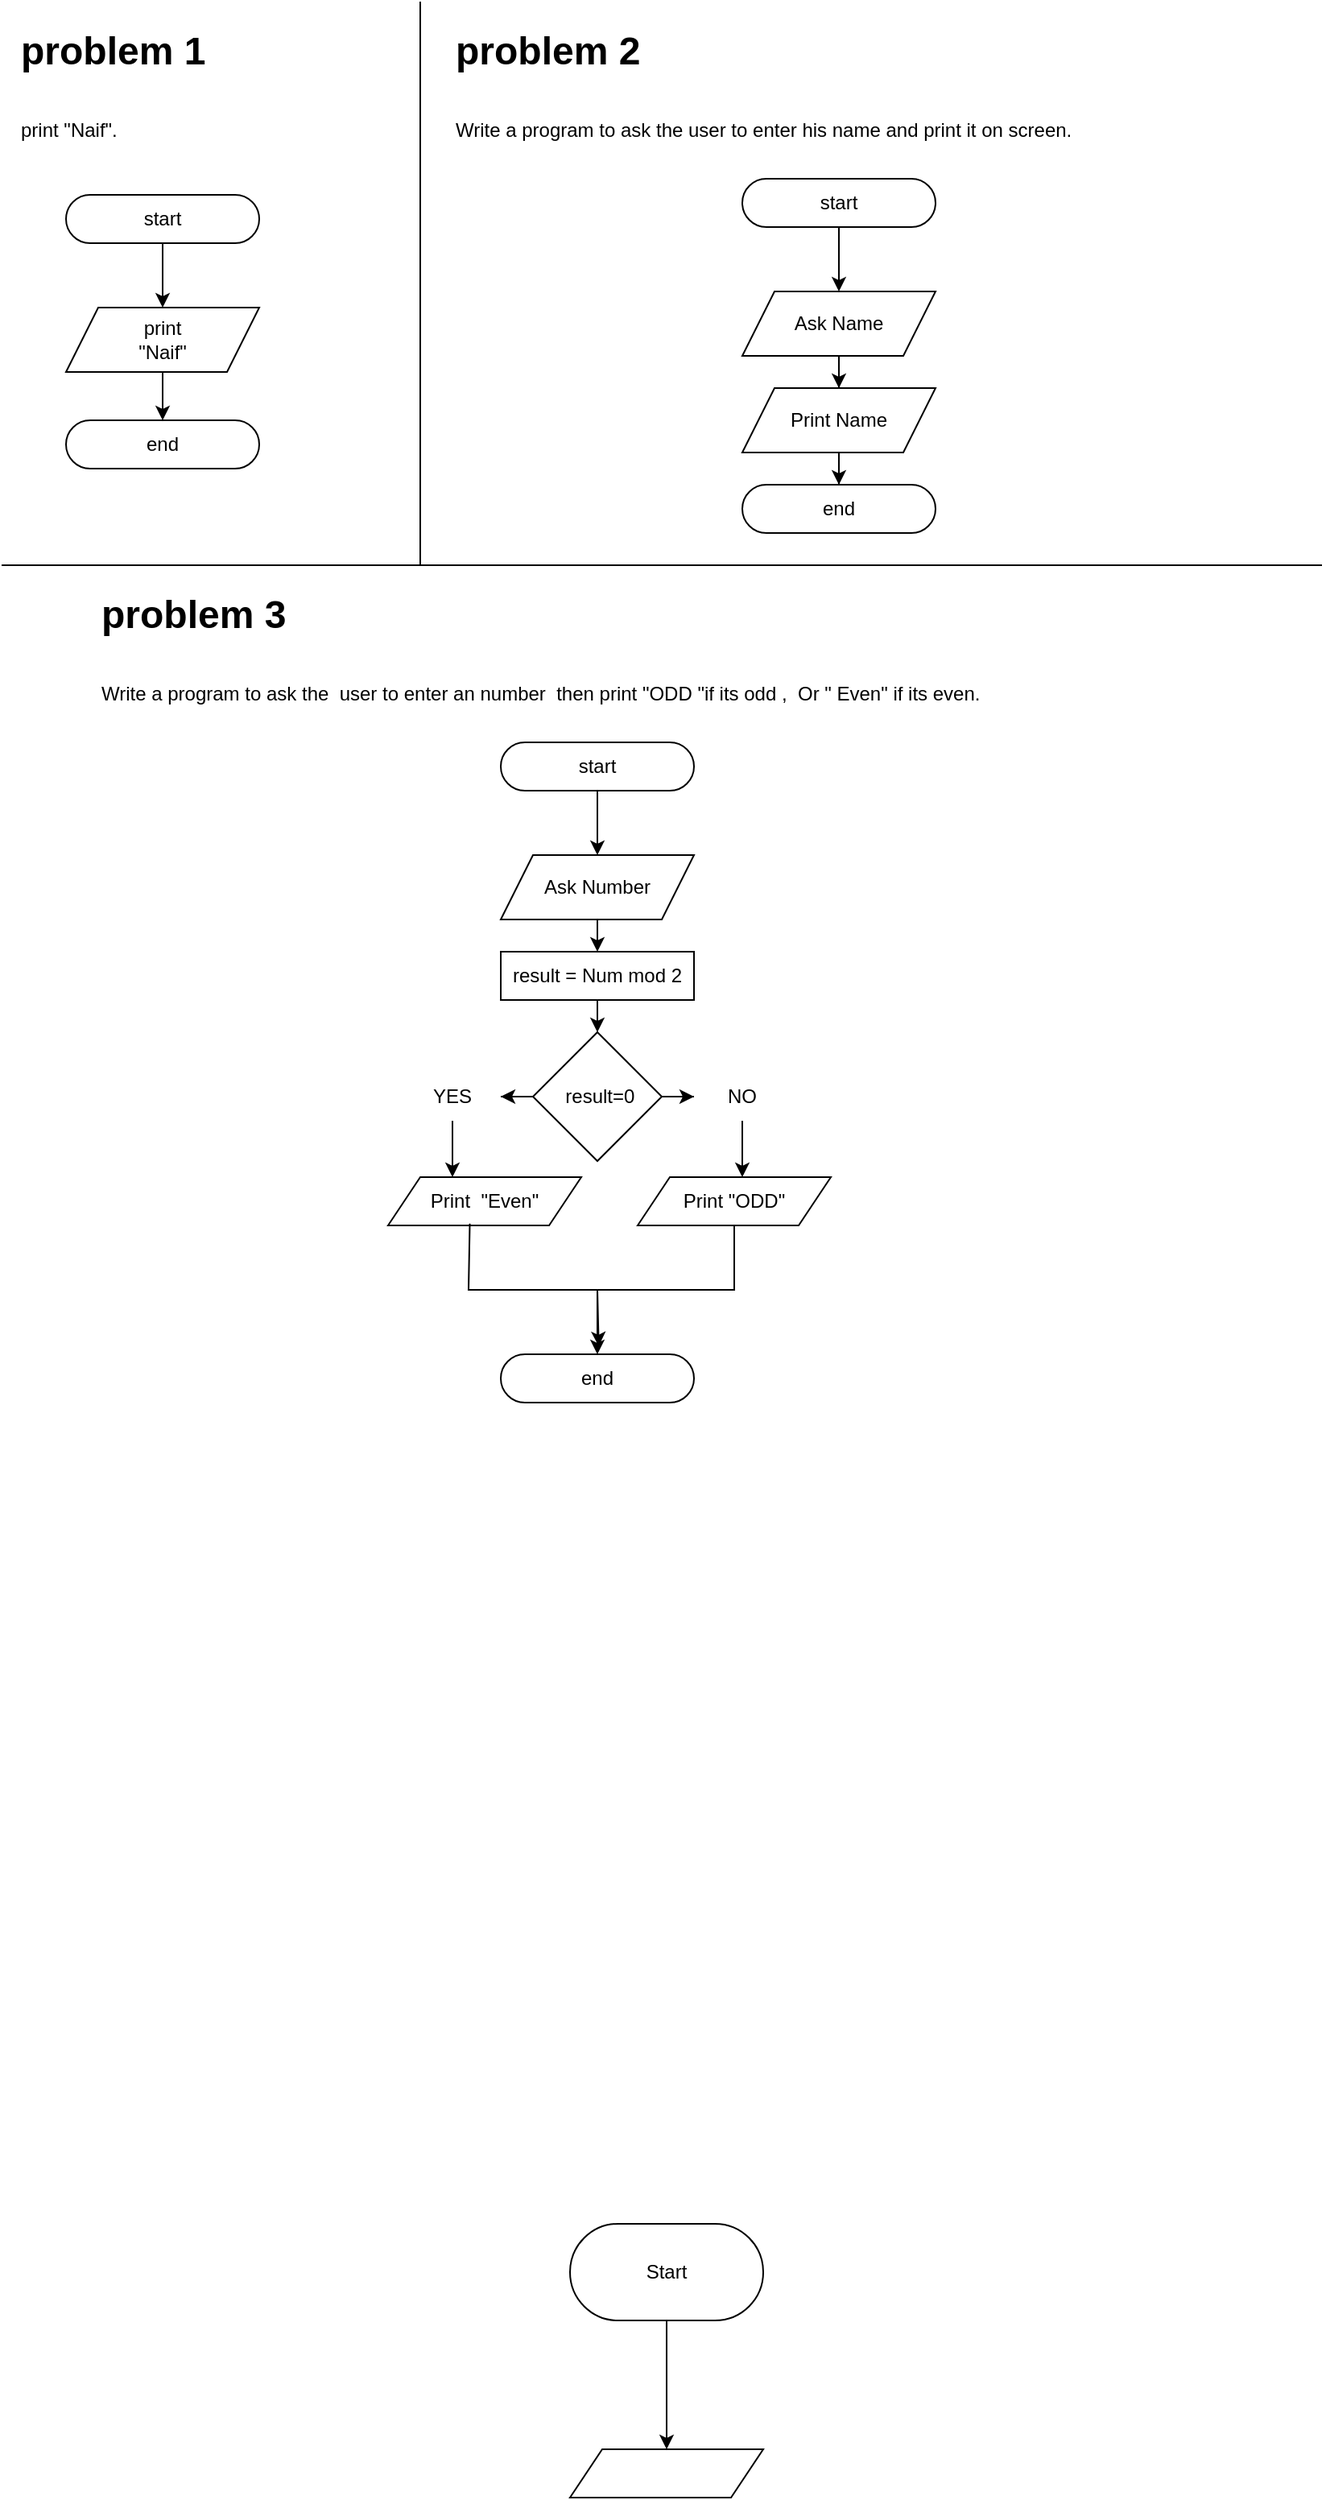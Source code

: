<mxfile version="26.0.10">
  <diagram name="Page-1" id="ddUY0-JBl0YZsYEiuBf4">
    <mxGraphModel dx="610" dy="354" grid="1" gridSize="10" guides="1" tooltips="1" connect="1" arrows="1" fold="1" page="1" pageScale="1" pageWidth="827" pageHeight="1169" math="0" shadow="0">
      <root>
        <mxCell id="0" />
        <mxCell id="1" parent="0" />
        <mxCell id="8YABR_l0edWi9X-4XDio-1" value="end" style="rounded=1;whiteSpace=wrap;html=1;arcSize=50;" vertex="1" parent="1">
          <mxGeometry x="40" y="260" width="120" height="30" as="geometry" />
        </mxCell>
        <mxCell id="8YABR_l0edWi9X-4XDio-6" value="" style="edgeStyle=orthogonalEdgeStyle;rounded=0;orthogonalLoop=1;jettySize=auto;html=1;" edge="1" parent="1" source="8YABR_l0edWi9X-4XDio-2" target="8YABR_l0edWi9X-4XDio-1">
          <mxGeometry relative="1" as="geometry" />
        </mxCell>
        <mxCell id="8YABR_l0edWi9X-4XDio-2" value="print&lt;div&gt;&quot;Naif&quot;&lt;/div&gt;" style="shape=parallelogram;perimeter=parallelogramPerimeter;whiteSpace=wrap;html=1;fixedSize=1;" vertex="1" parent="1">
          <mxGeometry x="40" y="190" width="120" height="40" as="geometry" />
        </mxCell>
        <mxCell id="8YABR_l0edWi9X-4XDio-7" value="" style="edgeStyle=orthogonalEdgeStyle;rounded=0;orthogonalLoop=1;jettySize=auto;html=1;" edge="1" parent="1" source="8YABR_l0edWi9X-4XDio-3" target="8YABR_l0edWi9X-4XDio-2">
          <mxGeometry relative="1" as="geometry" />
        </mxCell>
        <mxCell id="8YABR_l0edWi9X-4XDio-3" value="start" style="rounded=1;whiteSpace=wrap;html=1;arcSize=50;" vertex="1" parent="1">
          <mxGeometry x="40" y="120" width="120" height="30" as="geometry" />
        </mxCell>
        <mxCell id="8YABR_l0edWi9X-4XDio-8" value="" style="endArrow=none;html=1;rounded=0;" edge="1" parent="1">
          <mxGeometry width="50" height="50" relative="1" as="geometry">
            <mxPoint x="260" y="350" as="sourcePoint" />
            <mxPoint x="260" as="targetPoint" />
          </mxGeometry>
        </mxCell>
        <mxCell id="8YABR_l0edWi9X-4XDio-9" value="" style="endArrow=none;html=1;rounded=0;" edge="1" parent="1">
          <mxGeometry width="50" height="50" relative="1" as="geometry">
            <mxPoint y="350" as="sourcePoint" />
            <mxPoint x="820" y="350" as="targetPoint" />
          </mxGeometry>
        </mxCell>
        <mxCell id="8YABR_l0edWi9X-4XDio-12" value="&lt;h1 style=&quot;margin-top: 0px;&quot;&gt;&lt;span style=&quot;background-color: transparent; color: light-dark(rgb(0, 0, 0), rgb(255, 255, 255));&quot;&gt;problem 1&lt;/span&gt;&lt;/h1&gt;&lt;h1 style=&quot;margin-top: 0px;&quot;&gt;&lt;span style=&quot;font-size: 12px; font-weight: 400;&quot;&gt;print &quot;Naif&quot;.&lt;/span&gt;&lt;/h1&gt;" style="text;html=1;whiteSpace=wrap;overflow=hidden;rounded=0;" vertex="1" parent="1">
          <mxGeometry x="10" y="10" width="180" height="80" as="geometry" />
        </mxCell>
        <mxCell id="8YABR_l0edWi9X-4XDio-13" value="&lt;h1 style=&quot;margin-top: 0px;&quot;&gt;&lt;span style=&quot;background-color: transparent; color: light-dark(rgb(0, 0, 0), rgb(255, 255, 255));&quot;&gt;problem 2&lt;/span&gt;&lt;/h1&gt;&lt;h1 style=&quot;margin-top: 0px;&quot;&gt;&lt;span style=&quot;font-size: 12px; font-weight: 400;&quot;&gt;Write a program to ask the user to enter his name and print it on screen.&lt;/span&gt;&lt;/h1&gt;" style="text;html=1;whiteSpace=wrap;overflow=hidden;rounded=0;" vertex="1" parent="1">
          <mxGeometry x="280" y="10" width="390" height="80" as="geometry" />
        </mxCell>
        <mxCell id="8YABR_l0edWi9X-4XDio-15" value="end" style="rounded=1;whiteSpace=wrap;html=1;arcSize=50;" vertex="1" parent="1">
          <mxGeometry x="460" y="300" width="120" height="30" as="geometry" />
        </mxCell>
        <mxCell id="8YABR_l0edWi9X-4XDio-23" value="" style="edgeStyle=orthogonalEdgeStyle;rounded=0;orthogonalLoop=1;jettySize=auto;html=1;" edge="1" parent="1" source="8YABR_l0edWi9X-4XDio-17" target="8YABR_l0edWi9X-4XDio-22">
          <mxGeometry relative="1" as="geometry" />
        </mxCell>
        <mxCell id="8YABR_l0edWi9X-4XDio-17" value="Ask Name" style="shape=parallelogram;perimeter=parallelogramPerimeter;whiteSpace=wrap;html=1;fixedSize=1;" vertex="1" parent="1">
          <mxGeometry x="460" y="180" width="120" height="40" as="geometry" />
        </mxCell>
        <mxCell id="8YABR_l0edWi9X-4XDio-18" value="" style="edgeStyle=orthogonalEdgeStyle;rounded=0;orthogonalLoop=1;jettySize=auto;html=1;" edge="1" parent="1" source="8YABR_l0edWi9X-4XDio-19" target="8YABR_l0edWi9X-4XDio-17">
          <mxGeometry relative="1" as="geometry" />
        </mxCell>
        <mxCell id="8YABR_l0edWi9X-4XDio-19" value="start" style="rounded=1;whiteSpace=wrap;html=1;arcSize=50;" vertex="1" parent="1">
          <mxGeometry x="460" y="110" width="120" height="30" as="geometry" />
        </mxCell>
        <mxCell id="8YABR_l0edWi9X-4XDio-25" value="" style="edgeStyle=orthogonalEdgeStyle;rounded=0;orthogonalLoop=1;jettySize=auto;html=1;" edge="1" parent="1" source="8YABR_l0edWi9X-4XDio-22" target="8YABR_l0edWi9X-4XDio-15">
          <mxGeometry relative="1" as="geometry" />
        </mxCell>
        <mxCell id="8YABR_l0edWi9X-4XDio-22" value="Print Name" style="shape=parallelogram;perimeter=parallelogramPerimeter;whiteSpace=wrap;html=1;fixedSize=1;" vertex="1" parent="1">
          <mxGeometry x="460" y="240" width="120" height="40" as="geometry" />
        </mxCell>
        <mxCell id="8YABR_l0edWi9X-4XDio-26" value="end" style="rounded=1;whiteSpace=wrap;html=1;arcSize=50;" vertex="1" parent="1">
          <mxGeometry x="310" y="840" width="120" height="30" as="geometry" />
        </mxCell>
        <mxCell id="8YABR_l0edWi9X-4XDio-28" value="Ask Number" style="shape=parallelogram;perimeter=parallelogramPerimeter;whiteSpace=wrap;html=1;fixedSize=1;" vertex="1" parent="1">
          <mxGeometry x="310" y="530" width="120" height="40" as="geometry" />
        </mxCell>
        <mxCell id="8YABR_l0edWi9X-4XDio-29" value="" style="edgeStyle=orthogonalEdgeStyle;rounded=0;orthogonalLoop=1;jettySize=auto;html=1;" edge="1" parent="1" source="8YABR_l0edWi9X-4XDio-30" target="8YABR_l0edWi9X-4XDio-28">
          <mxGeometry relative="1" as="geometry" />
        </mxCell>
        <mxCell id="8YABR_l0edWi9X-4XDio-30" value="start" style="rounded=1;whiteSpace=wrap;html=1;arcSize=50;" vertex="1" parent="1">
          <mxGeometry x="310" y="460" width="120" height="30" as="geometry" />
        </mxCell>
        <mxCell id="8YABR_l0edWi9X-4XDio-33" value="&lt;h1 style=&quot;margin-top: 0px;&quot;&gt;&lt;span style=&quot;background-color: transparent; color: light-dark(rgb(0, 0, 0), rgb(255, 255, 255));&quot;&gt;problem 3&lt;/span&gt;&lt;/h1&gt;&lt;h1 style=&quot;margin-top: 0px;&quot;&gt;&lt;span style=&quot;font-size: 12px; font-weight: 400;&quot;&gt;Write a program to ask the&amp;nbsp; user to enter an number&amp;nbsp; then print &quot;ODD &quot;if its odd ,&amp;nbsp; Or &quot; Even&quot; if its even.&amp;nbsp;&lt;/span&gt;&lt;/h1&gt;" style="text;html=1;whiteSpace=wrap;overflow=hidden;rounded=0;" vertex="1" parent="1">
          <mxGeometry x="60" y="360" width="600" height="80" as="geometry" />
        </mxCell>
        <mxCell id="8YABR_l0edWi9X-4XDio-34" value="result = Num mod 2" style="rounded=0;whiteSpace=wrap;html=1;" vertex="1" parent="1">
          <mxGeometry x="310" y="590" width="120" height="30" as="geometry" />
        </mxCell>
        <mxCell id="8YABR_l0edWi9X-4XDio-45" value="" style="edgeStyle=orthogonalEdgeStyle;rounded=0;orthogonalLoop=1;jettySize=auto;html=1;" edge="1" parent="1" source="8YABR_l0edWi9X-4XDio-35" target="8YABR_l0edWi9X-4XDio-40">
          <mxGeometry relative="1" as="geometry" />
        </mxCell>
        <mxCell id="8YABR_l0edWi9X-4XDio-47" value="" style="edgeStyle=orthogonalEdgeStyle;rounded=0;orthogonalLoop=1;jettySize=auto;html=1;" edge="1" parent="1" source="8YABR_l0edWi9X-4XDio-35" target="8YABR_l0edWi9X-4XDio-46">
          <mxGeometry relative="1" as="geometry" />
        </mxCell>
        <mxCell id="8YABR_l0edWi9X-4XDio-35" value="&amp;nbsp;result=0" style="rhombus;whiteSpace=wrap;html=1;" vertex="1" parent="1">
          <mxGeometry x="330" y="640" width="80" height="80" as="geometry" />
        </mxCell>
        <mxCell id="8YABR_l0edWi9X-4XDio-37" value="Print&amp;nbsp; &quot;Even&quot;" style="shape=parallelogram;perimeter=parallelogramPerimeter;whiteSpace=wrap;html=1;fixedSize=1;" vertex="1" parent="1">
          <mxGeometry x="240" y="730" width="120" height="30" as="geometry" />
        </mxCell>
        <mxCell id="8YABR_l0edWi9X-4XDio-39" value="" style="endArrow=classic;html=1;rounded=0;exitX=0.423;exitY=0.962;exitDx=0;exitDy=0;exitPerimeter=0;entryX=0.507;entryY=-0.167;entryDx=0;entryDy=0;entryPerimeter=0;" edge="1" parent="1" source="8YABR_l0edWi9X-4XDio-37" target="8YABR_l0edWi9X-4XDio-26">
          <mxGeometry width="50" height="50" relative="1" as="geometry">
            <mxPoint x="230" y="630" as="sourcePoint" />
            <mxPoint x="280" y="580" as="targetPoint" />
            <Array as="points">
              <mxPoint x="290" y="800" />
              <mxPoint x="370" y="800" />
            </Array>
          </mxGeometry>
        </mxCell>
        <mxCell id="8YABR_l0edWi9X-4XDio-44" value="" style="edgeStyle=orthogonalEdgeStyle;rounded=0;orthogonalLoop=1;jettySize=auto;html=1;" edge="1" parent="1" source="8YABR_l0edWi9X-4XDio-40" target="8YABR_l0edWi9X-4XDio-37">
          <mxGeometry relative="1" as="geometry">
            <Array as="points">
              <mxPoint x="280" y="720" />
              <mxPoint x="280" y="720" />
            </Array>
          </mxGeometry>
        </mxCell>
        <mxCell id="8YABR_l0edWi9X-4XDio-40" value="YES" style="text;html=1;align=center;verticalAlign=middle;whiteSpace=wrap;rounded=0;" vertex="1" parent="1">
          <mxGeometry x="250" y="665" width="60" height="30" as="geometry" />
        </mxCell>
        <mxCell id="8YABR_l0edWi9X-4XDio-49" value="" style="edgeStyle=orthogonalEdgeStyle;rounded=0;orthogonalLoop=1;jettySize=auto;html=1;" edge="1" parent="1" source="8YABR_l0edWi9X-4XDio-46" target="8YABR_l0edWi9X-4XDio-48">
          <mxGeometry relative="1" as="geometry">
            <Array as="points">
              <mxPoint x="460" y="730" />
              <mxPoint x="460" y="730" />
            </Array>
          </mxGeometry>
        </mxCell>
        <mxCell id="8YABR_l0edWi9X-4XDio-46" value="NO" style="text;html=1;align=center;verticalAlign=middle;whiteSpace=wrap;rounded=0;" vertex="1" parent="1">
          <mxGeometry x="430" y="665" width="60" height="30" as="geometry" />
        </mxCell>
        <mxCell id="8YABR_l0edWi9X-4XDio-50" value="" style="edgeStyle=orthogonalEdgeStyle;rounded=0;orthogonalLoop=1;jettySize=auto;html=1;" edge="1" parent="1" source="8YABR_l0edWi9X-4XDio-48" target="8YABR_l0edWi9X-4XDio-26">
          <mxGeometry relative="1" as="geometry" />
        </mxCell>
        <mxCell id="8YABR_l0edWi9X-4XDio-48" value="Print &quot;ODD&quot;" style="shape=parallelogram;perimeter=parallelogramPerimeter;whiteSpace=wrap;html=1;fixedSize=1;" vertex="1" parent="1">
          <mxGeometry x="395" y="730" width="120" height="30" as="geometry" />
        </mxCell>
        <mxCell id="8YABR_l0edWi9X-4XDio-52" value="" style="endArrow=classic;html=1;rounded=0;exitX=0.5;exitY=1;exitDx=0;exitDy=0;entryX=0.5;entryY=0;entryDx=0;entryDy=0;" edge="1" parent="1" source="8YABR_l0edWi9X-4XDio-28" target="8YABR_l0edWi9X-4XDio-34">
          <mxGeometry width="50" height="50" relative="1" as="geometry">
            <mxPoint x="230" y="690" as="sourcePoint" />
            <mxPoint x="280" y="640" as="targetPoint" />
          </mxGeometry>
        </mxCell>
        <mxCell id="8YABR_l0edWi9X-4XDio-53" value="" style="endArrow=classic;html=1;rounded=0;exitX=0.5;exitY=1;exitDx=0;exitDy=0;entryX=0.5;entryY=0;entryDx=0;entryDy=0;" edge="1" parent="1" source="8YABR_l0edWi9X-4XDio-34" target="8YABR_l0edWi9X-4XDio-35">
          <mxGeometry width="50" height="50" relative="1" as="geometry">
            <mxPoint x="230" y="690" as="sourcePoint" />
            <mxPoint x="280" y="640" as="targetPoint" />
          </mxGeometry>
        </mxCell>
        <mxCell id="8YABR_l0edWi9X-4XDio-57" value="" style="edgeStyle=orthogonalEdgeStyle;rounded=0;orthogonalLoop=1;jettySize=auto;html=1;" edge="1" parent="1" source="8YABR_l0edWi9X-4XDio-55" target="8YABR_l0edWi9X-4XDio-56">
          <mxGeometry relative="1" as="geometry" />
        </mxCell>
        <mxCell id="8YABR_l0edWi9X-4XDio-55" value="Start" style="rounded=1;whiteSpace=wrap;html=1;arcSize=50;" vertex="1" parent="1">
          <mxGeometry x="353" y="1380" width="120" height="60" as="geometry" />
        </mxCell>
        <mxCell id="8YABR_l0edWi9X-4XDio-56" value="&amp;nbsp;&amp;nbsp;" style="shape=parallelogram;perimeter=parallelogramPerimeter;whiteSpace=wrap;html=1;fixedSize=1;rounded=1;arcSize=0;" vertex="1" parent="1">
          <mxGeometry x="353" y="1520" width="120" height="30" as="geometry" />
        </mxCell>
      </root>
    </mxGraphModel>
  </diagram>
</mxfile>
